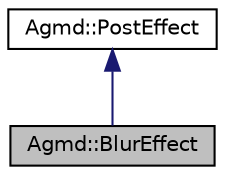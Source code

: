 digraph "Agmd::BlurEffect"
{
  edge [fontname="Helvetica",fontsize="10",labelfontname="Helvetica",labelfontsize="10"];
  node [fontname="Helvetica",fontsize="10",shape=record];
  Node1 [label="Agmd::BlurEffect",height=0.2,width=0.4,color="black", fillcolor="grey75", style="filled" fontcolor="black"];
  Node2 -> Node1 [dir="back",color="midnightblue",fontsize="10",style="solid"];
  Node2 [label="Agmd::PostEffect",height=0.2,width=0.4,color="black", fillcolor="white", style="filled",URL="$class_agmd_1_1_post_effect.html"];
}
